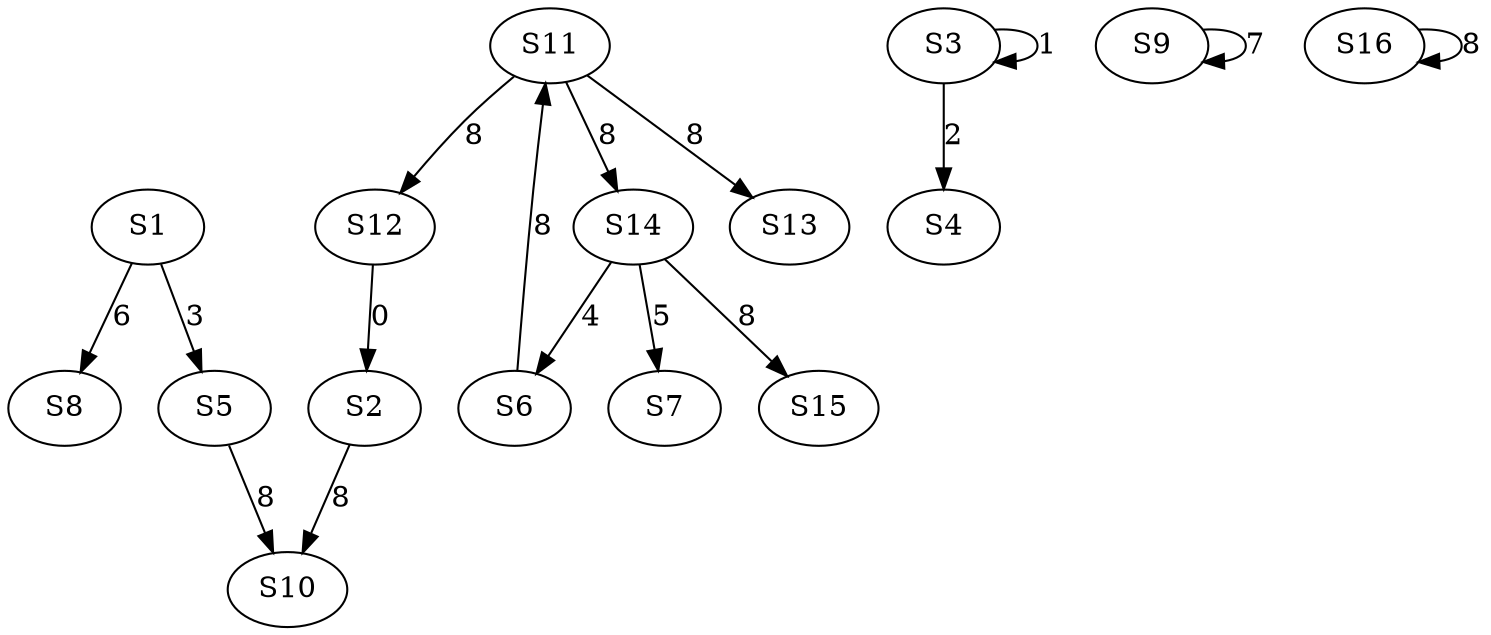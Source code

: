 strict digraph {
	S12 -> S2 [ label = 0 ];
	S3 -> S3 [ label = 1 ];
	S3 -> S4 [ label = 2 ];
	S1 -> S5 [ label = 3 ];
	S14 -> S6 [ label = 4 ];
	S14 -> S7 [ label = 5 ];
	S1 -> S8 [ label = 6 ];
	S9 -> S9 [ label = 7 ];
	S2 -> S10 [ label = 8 ];
	S6 -> S11 [ label = 8 ];
	S11 -> S12 [ label = 8 ];
	S11 -> S13 [ label = 8 ];
	S11 -> S14 [ label = 8 ];
	S14 -> S15 [ label = 8 ];
	S16 -> S16 [ label = 8 ];
	S5 -> S10 [ label = 8 ];
}